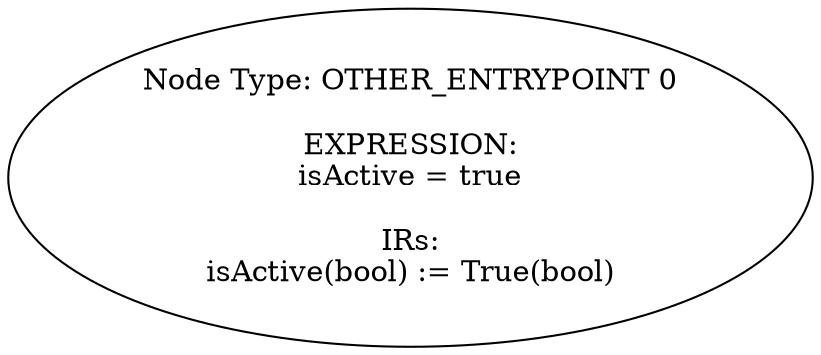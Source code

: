 digraph{
0[label="Node Type: OTHER_ENTRYPOINT 0

EXPRESSION:
isActive = true

IRs:
isActive(bool) := True(bool)"];
}
